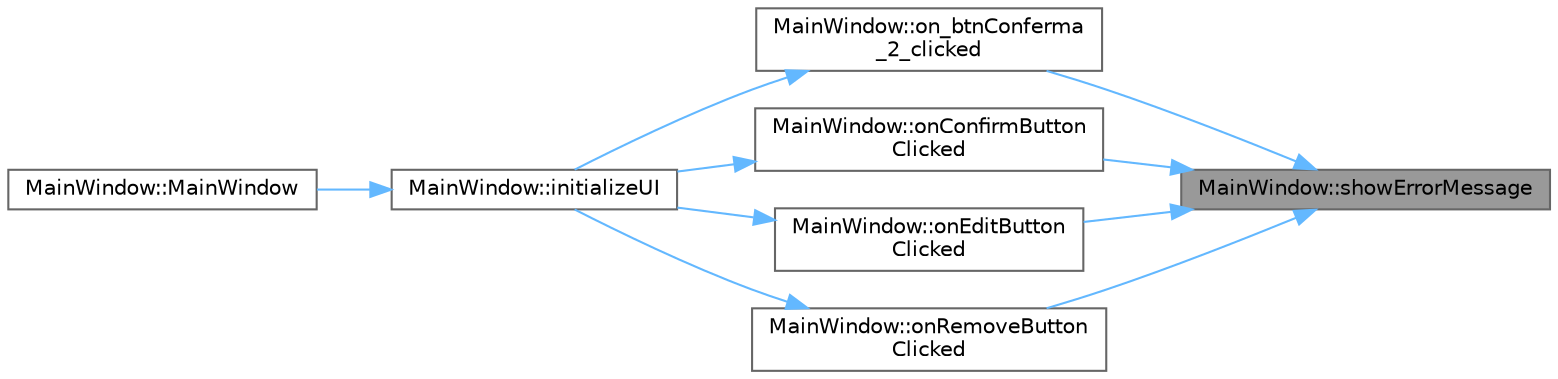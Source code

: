 digraph "MainWindow::showErrorMessage"
{
 // LATEX_PDF_SIZE
  bgcolor="transparent";
  edge [fontname=Helvetica,fontsize=10,labelfontname=Helvetica,labelfontsize=10];
  node [fontname=Helvetica,fontsize=10,shape=box,height=0.2,width=0.4];
  rankdir="RL";
  Node1 [id="Node000001",label="MainWindow::showErrorMessage",height=0.2,width=0.4,color="gray40", fillcolor="grey60", style="filled", fontcolor="black",tooltip="Mostra un messaggio di errore."];
  Node1 -> Node2 [id="edge1_Node000001_Node000002",dir="back",color="steelblue1",style="solid",tooltip=" "];
  Node2 [id="Node000002",label="MainWindow::on_btnConferma\l_2_clicked",height=0.2,width=0.4,color="grey40", fillcolor="white", style="filled",URL="$class_main_window.html#a2e05ac2385706c924be1d273616c67f4",tooltip="Slot alternativo per conferma modifica."];
  Node2 -> Node3 [id="edge2_Node000002_Node000003",dir="back",color="steelblue1",style="solid",tooltip=" "];
  Node3 [id="Node000003",label="MainWindow::initializeUI",height=0.2,width=0.4,color="grey40", fillcolor="white", style="filled",URL="$class_main_window.html#a8bc70626215bfbe408ea664ea91ba758",tooltip="Inizializza l'interfaccia grafica."];
  Node3 -> Node4 [id="edge3_Node000003_Node000004",dir="back",color="steelblue1",style="solid",tooltip=" "];
  Node4 [id="Node000004",label="MainWindow::MainWindow",height=0.2,width=0.4,color="grey40", fillcolor="white", style="filled",URL="$class_main_window.html#a996c5a2b6f77944776856f08ec30858d",tooltip="Costruttore della finestra principale."];
  Node1 -> Node5 [id="edge4_Node000001_Node000005",dir="back",color="steelblue1",style="solid",tooltip=" "];
  Node5 [id="Node000005",label="MainWindow::onConfirmButton\lClicked",height=0.2,width=0.4,color="grey40", fillcolor="white", style="filled",URL="$class_main_window.html#ad3bb46de90766c672a74dcb5340912a2",tooltip="Slot per la conferma dell'inserimento/modifica."];
  Node5 -> Node3 [id="edge5_Node000005_Node000003",dir="back",color="steelblue1",style="solid",tooltip=" "];
  Node1 -> Node6 [id="edge6_Node000001_Node000006",dir="back",color="steelblue1",style="solid",tooltip=" "];
  Node6 [id="Node000006",label="MainWindow::onEditButton\lClicked",height=0.2,width=0.4,color="grey40", fillcolor="white", style="filled",URL="$class_main_window.html#a1d3356d81ade5732b680be001e31102d",tooltip="Slot per l'inizio modifica contatto."];
  Node6 -> Node3 [id="edge7_Node000006_Node000003",dir="back",color="steelblue1",style="solid",tooltip=" "];
  Node1 -> Node7 [id="edge8_Node000001_Node000007",dir="back",color="steelblue1",style="solid",tooltip=" "];
  Node7 [id="Node000007",label="MainWindow::onRemoveButton\lClicked",height=0.2,width=0.4,color="grey40", fillcolor="white", style="filled",URL="$class_main_window.html#a5cd1b5a52dab4c725755d4b990a9b6e8",tooltip="Slot per la rimozione di un contatto."];
  Node7 -> Node3 [id="edge9_Node000007_Node000003",dir="back",color="steelblue1",style="solid",tooltip=" "];
}
